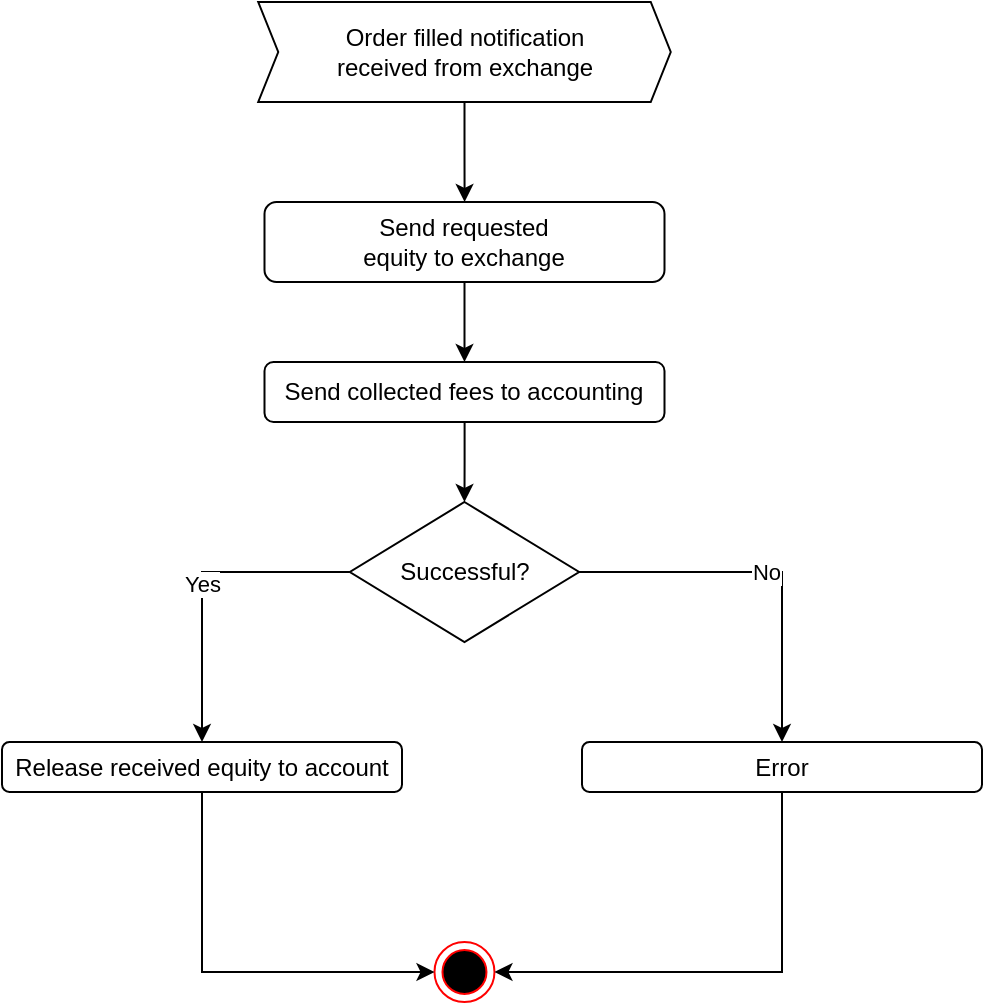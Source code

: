 <mxfile version="13.10.0" type="github">
  <diagram id="h0yh4uh9Ou2qqzZrw4VW" name="Page-1">
    <mxGraphModel dx="1038" dy="491" grid="1" gridSize="10" guides="1" tooltips="1" connect="1" arrows="1" fold="1" page="1" pageScale="1" pageWidth="850" pageHeight="1100" math="0" shadow="0">
      <root>
        <mxCell id="0" />
        <mxCell id="1" parent="0" />
        <mxCell id="OsMlclKe9sGLii8gvVtk-3" value="Yes" style="edgeStyle=orthogonalEdgeStyle;rounded=0;orthogonalLoop=1;jettySize=auto;html=1;entryX=0.5;entryY=0;entryDx=0;entryDy=0;" parent="1" edge="1">
          <mxGeometry relative="1" as="geometry">
            <mxPoint x="665" y="450" as="targetPoint" />
          </mxGeometry>
        </mxCell>
        <mxCell id="U1gIK-Ml1kVYt0ZC6_mx-13" style="edgeStyle=orthogonalEdgeStyle;rounded=0;orthogonalLoop=1;jettySize=auto;html=1;entryX=0.5;entryY=0;entryDx=0;entryDy=0;exitX=0.5;exitY=1;exitDx=0;exitDy=0;" parent="1" edge="1">
          <mxGeometry relative="1" as="geometry">
            <Array as="points" />
            <mxPoint x="220" y="420" as="sourcePoint" />
          </mxGeometry>
        </mxCell>
        <mxCell id="CvozXVyJyX2lD8ZnYhm1-27" value="" style="ellipse;html=1;shape=endState;fillColor=#000000;strokeColor=#ff0000;" parent="1" vertex="1">
          <mxGeometry x="406.24" y="500" width="30" height="30" as="geometry" />
        </mxCell>
        <mxCell id="VSlNwRkXBHqi9DPdbiYh-8" value="Yes" style="edgeStyle=orthogonalEdgeStyle;rounded=0;orthogonalLoop=1;jettySize=auto;html=1;exitX=0;exitY=0.5;exitDx=0;exitDy=0;" parent="1" source="CvozXVyJyX2lD8ZnYhm1-31" target="NJLehydsSoXbE_FqP2UY-3" edge="1">
          <mxGeometry relative="1" as="geometry" />
        </mxCell>
        <mxCell id="VSlNwRkXBHqi9DPdbiYh-9" value="No" style="edgeStyle=orthogonalEdgeStyle;rounded=0;orthogonalLoop=1;jettySize=auto;html=1;entryX=0.5;entryY=0;entryDx=0;entryDy=0;" parent="1" source="CvozXVyJyX2lD8ZnYhm1-31" target="CvozXVyJyX2lD8ZnYhm1-34" edge="1">
          <mxGeometry relative="1" as="geometry" />
        </mxCell>
        <mxCell id="CvozXVyJyX2lD8ZnYhm1-31" value="Successful?" style="rhombus;whiteSpace=wrap;html=1;" parent="1" vertex="1">
          <mxGeometry x="363.93" y="280" width="114.63" height="70" as="geometry" />
        </mxCell>
        <mxCell id="HsVSo0U-j4XlrCOuTjKA-2" style="edgeStyle=orthogonalEdgeStyle;rounded=0;orthogonalLoop=1;jettySize=auto;html=1;entryX=1;entryY=0.5;entryDx=0;entryDy=0;exitX=0.5;exitY=1;exitDx=0;exitDy=0;" parent="1" source="CvozXVyJyX2lD8ZnYhm1-34" target="CvozXVyJyX2lD8ZnYhm1-27" edge="1">
          <mxGeometry relative="1" as="geometry">
            <mxPoint x="521.24" y="532.5" as="targetPoint" />
          </mxGeometry>
        </mxCell>
        <mxCell id="CvozXVyJyX2lD8ZnYhm1-34" value="Error" style="rounded=1;whiteSpace=wrap;html=1;fillColor=#FFFFFF;" parent="1" vertex="1">
          <mxGeometry x="480" y="400" width="200" height="25" as="geometry" />
        </mxCell>
        <mxCell id="VSlNwRkXBHqi9DPdbiYh-3" style="edgeStyle=orthogonalEdgeStyle;rounded=0;orthogonalLoop=1;jettySize=auto;html=1;entryX=0.5;entryY=0;entryDx=0;entryDy=0;" parent="1" source="VSlNwRkXBHqi9DPdbiYh-4" target="CvozXVyJyX2lD8ZnYhm1-31" edge="1">
          <mxGeometry relative="1" as="geometry">
            <mxPoint x="421.25" y="280" as="targetPoint" />
          </mxGeometry>
        </mxCell>
        <mxCell id="VSlNwRkXBHqi9DPdbiYh-1" value="Send requested &lt;br&gt;equity to exchange" style="rounded=1;whiteSpace=wrap;html=1;fillColor=#FFFFFF;" parent="1" vertex="1">
          <mxGeometry x="321.25" y="130" width="200" height="40" as="geometry" />
        </mxCell>
        <mxCell id="VSlNwRkXBHqi9DPdbiYh-4" value="Send collected fees to accounting" style="rounded=1;whiteSpace=wrap;html=1;fillColor=#FFFFFF;" parent="1" vertex="1">
          <mxGeometry x="321.25" y="210" width="200" height="30" as="geometry" />
        </mxCell>
        <mxCell id="VSlNwRkXBHqi9DPdbiYh-5" style="edgeStyle=orthogonalEdgeStyle;rounded=0;orthogonalLoop=1;jettySize=auto;html=1;entryX=0.5;entryY=0;entryDx=0;entryDy=0;" parent="1" source="VSlNwRkXBHqi9DPdbiYh-1" target="VSlNwRkXBHqi9DPdbiYh-4" edge="1">
          <mxGeometry relative="1" as="geometry">
            <mxPoint x="421.25" y="145" as="sourcePoint" />
            <mxPoint x="421.25" y="260" as="targetPoint" />
          </mxGeometry>
        </mxCell>
        <mxCell id="NJLehydsSoXbE_FqP2UY-2" style="edgeStyle=orthogonalEdgeStyle;rounded=0;orthogonalLoop=1;jettySize=auto;html=1;" parent="1" source="NJLehydsSoXbE_FqP2UY-1" target="VSlNwRkXBHqi9DPdbiYh-1" edge="1">
          <mxGeometry relative="1" as="geometry" />
        </mxCell>
        <mxCell id="NJLehydsSoXbE_FqP2UY-1" value="Order filled notification &lt;br&gt;received from exchange" style="html=1;shadow=0;dashed=0;align=center;verticalAlign=middle;shape=mxgraph.arrows2.arrow;dy=0;dx=10;notch=10;" parent="1" vertex="1">
          <mxGeometry x="318.12" y="30" width="206.25" height="50" as="geometry" />
        </mxCell>
        <mxCell id="HsVSo0U-j4XlrCOuTjKA-3" style="edgeStyle=orthogonalEdgeStyle;rounded=0;orthogonalLoop=1;jettySize=auto;html=1;entryX=0;entryY=0.5;entryDx=0;entryDy=0;exitX=0.5;exitY=1;exitDx=0;exitDy=0;" parent="1" source="NJLehydsSoXbE_FqP2UY-3" target="CvozXVyJyX2lD8ZnYhm1-27" edge="1">
          <mxGeometry relative="1" as="geometry" />
        </mxCell>
        <mxCell id="NJLehydsSoXbE_FqP2UY-3" value="Release received equity to account" style="rounded=1;whiteSpace=wrap;html=1;fillColor=#FFFFFF;" parent="1" vertex="1">
          <mxGeometry x="190" y="400" width="200" height="25" as="geometry" />
        </mxCell>
      </root>
    </mxGraphModel>
  </diagram>
</mxfile>
